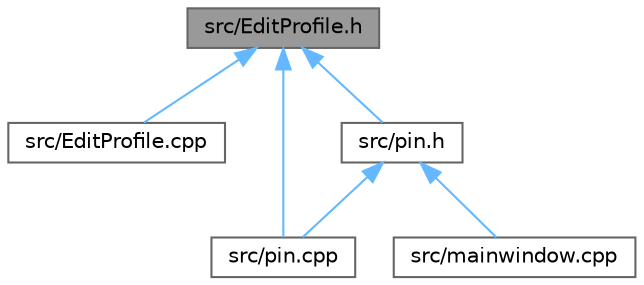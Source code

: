 digraph "src/EditProfile.h"
{
 // LATEX_PDF_SIZE
  bgcolor="transparent";
  edge [fontname=Helvetica,fontsize=10,labelfontname=Helvetica,labelfontsize=10];
  node [fontname=Helvetica,fontsize=10,shape=box,height=0.2,width=0.4];
  Node1 [id="Node000001",label="src/EditProfile.h",height=0.2,width=0.4,color="gray40", fillcolor="grey60", style="filled", fontcolor="black",tooltip="This class provides functionality to edit a user's job status and access levels."];
  Node1 -> Node2 [id="edge1_Node000001_Node000002",dir="back",color="steelblue1",style="solid",tooltip=" "];
  Node2 [id="Node000002",label="src/EditProfile.cpp",height=0.2,width=0.4,color="grey40", fillcolor="white", style="filled",URL="$EditProfile_8cpp.html",tooltip="This class provides functionality to edit a user's job status and access levels."];
  Node1 -> Node3 [id="edge2_Node000001_Node000003",dir="back",color="steelblue1",style="solid",tooltip=" "];
  Node3 [id="Node000003",label="src/pin.cpp",height=0.2,width=0.4,color="grey40", fillcolor="white", style="filled",URL="$pin_8cpp.html",tooltip="This class implements the PinWindow class to authenticate user access."];
  Node1 -> Node4 [id="edge3_Node000001_Node000004",dir="back",color="steelblue1",style="solid",tooltip=" "];
  Node4 [id="Node000004",label="src/pin.h",height=0.2,width=0.4,color="grey40", fillcolor="white", style="filled",URL="$pin_8h.html",tooltip="Header file for the pin class, which handles user authentication via PIN input."];
  Node4 -> Node5 [id="edge4_Node000004_Node000005",dir="back",color="steelblue1",style="solid",tooltip=" "];
  Node5 [id="Node000005",label="src/mainwindow.cpp",height=0.2,width=0.4,color="grey40", fillcolor="white", style="filled",URL="$mainwindow_8cpp.html",tooltip="This class implements the mainwindow class to create the GUI."];
  Node4 -> Node3 [id="edge5_Node000004_Node000003",dir="back",color="steelblue1",style="solid",tooltip=" "];
}
